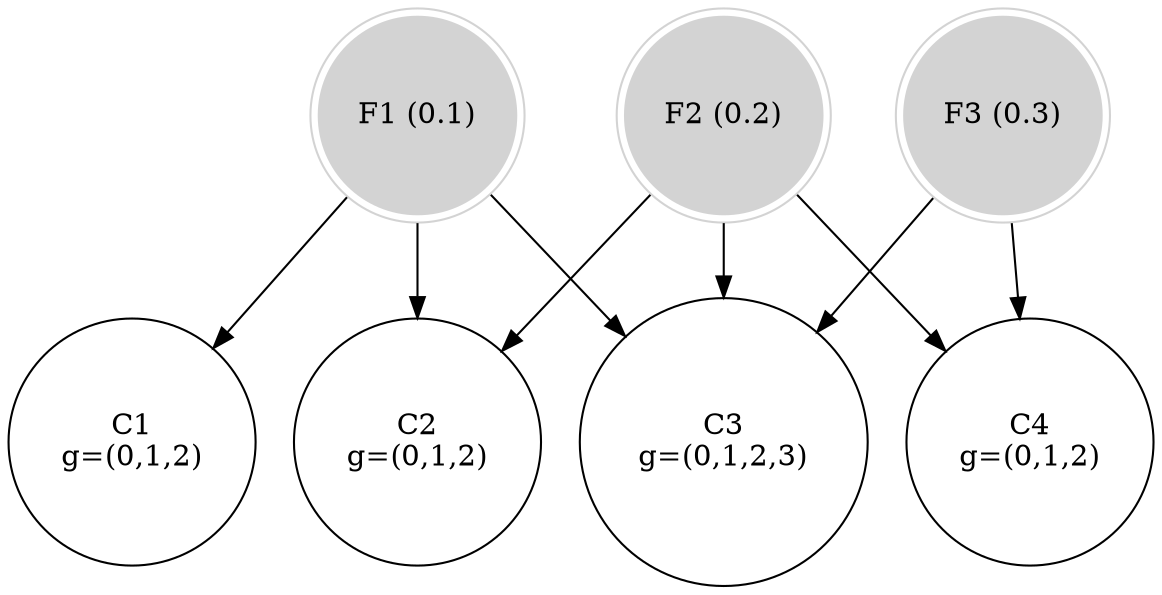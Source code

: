 // Uncapacitated Facility Location
digraph G {
	F1 [label="F1 (0.1)" color=lightgrey shape=doublecircle style=filled]
	F2 [label="F2 (0.2)" color=lightgrey shape=doublecircle style=filled]
	F3 [label="F3 (0.3)" color=lightgrey shape=doublecircle style=filled]
	C1 [label="C1
g=(0,1,2)" shape=circle]
	C2 [label="C2
g=(0,1,2)" shape=circle]
	C3 [label="C3
g=(0,1,2,3)" shape=circle]
	C4 [label="C4
g=(0,1,2)" shape=circle]
	F1 -> C1
	F1 -> C2
	F2 -> C2
	F1 -> C3
	F2 -> C3
	F3 -> C3
	F2 -> C4
	F3 -> C4
}
